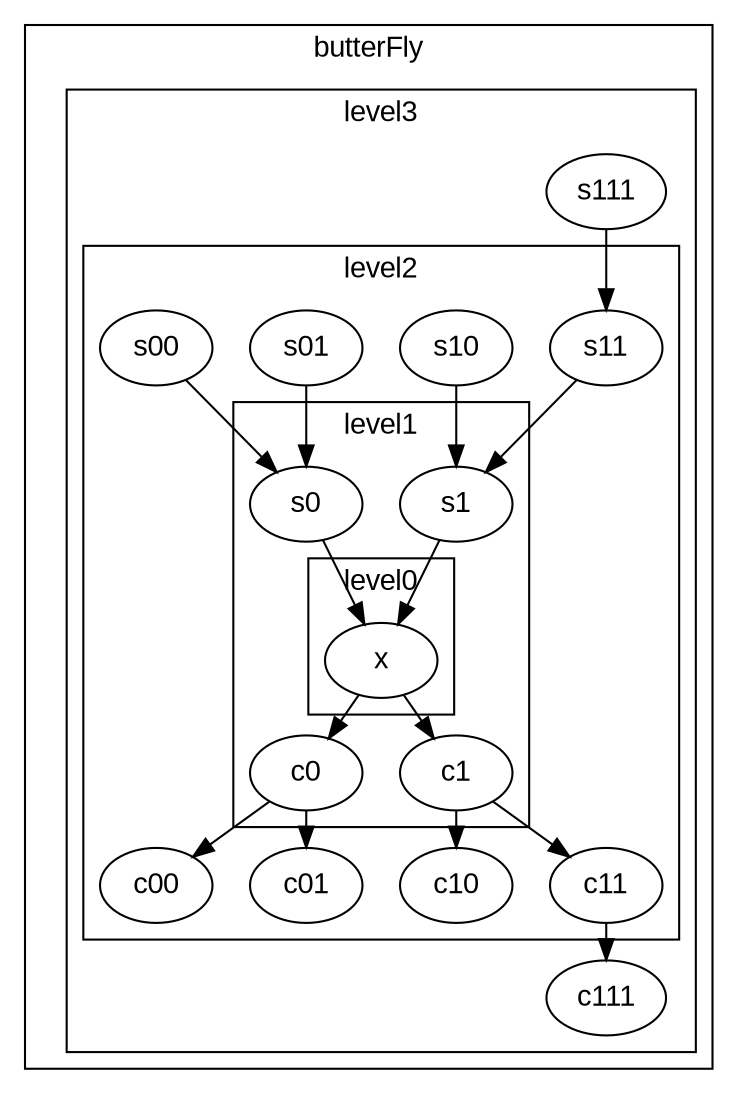 digraph unix {
  graph [ dpi = 72 ]; 
  graph [nodesep = 0.25; ranksep=0.25];
  fontname="Arial"
  node [fontname="Arial"]
  edge [fontname="Arial"]
  subgraph cluster_butterFly_210 {
    label = "butterFly"; // scope
    invisible0 [label = "", shape = point, style=invis]; // butterFly
    subgraph cluster_level3_212 {
      label = "level3"; // scope
      s111_213 [
        label = "s111"; // node
      ];
      c111_227 [
        label = "c111"; // node
      ];
      subgraph cluster_level2_214 {
        label = "level2"; // scope
        s11_214 [
          label = "s11"; // node
        ];
        s10_215 [
          label = "s10"; // node
        ];
        s01_216 [
          label = "s01"; // node
        ];
        s00_217 [
          label = "s00"; // node
        ];
        c00_223 [
          label = "c00"; // node
        ];
        c01_224 [
          label = "c01"; // node
        ];
        c10_225 [
          label = "c10"; // node
        ];
        c11_226 [
          label = "c11"; // node
        ];
        subgraph cluster_level1_216 {
          label = "level1"; // scope
          s1_218 [
            label = "s1"; // node
          ];
          s0_219 [
            label = "s0"; // node
          ];
          c0_221 [
            label = "c0"; // node
          ];
          c1_222 [
            label = "c1"; // node
          ];
          subgraph cluster_level0_218 {
            label = "level0"; // scope
            x_220 [
              label = "x"; // node
            ];
            
          }
          
        }
        
      }
      
    }
    
  }
  "s111_213" -> "s11_214";
  "s11_214" -> "s1_218";
  "s10_215" -> "s1_218";
  "s01_216" -> "s0_219";
  "s00_217" -> "s0_219";
  "c11_226" -> "c111_227";
  "s1_218" -> "x_220";
  "s0_219" -> "x_220";
  "c0_221" -> "c00_223";
  "c0_221" -> "c01_224";
  "c1_222" -> "c10_225";
  "c1_222" -> "c11_226";
  "x_220" -> "c0_221";
  "x_220" -> "c1_222";
}
